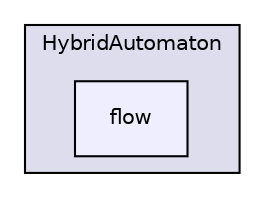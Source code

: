 digraph "/home/travis/build/hypro/hypro/src/hypro/datastructures/HybridAutomaton/flow" {
  compound=true
  node [ fontsize="10", fontname="Helvetica"];
  edge [ labelfontsize="10", labelfontname="Helvetica"];
  subgraph clusterdir_fc0efe5d2249fba2a29c6d003d9b04e9 {
    graph [ bgcolor="#ddddee", pencolor="black", label="HybridAutomaton" fontname="Helvetica", fontsize="10", URL="dir_fc0efe5d2249fba2a29c6d003d9b04e9.html"]
  dir_9089fdb40e74f746acd9799dde4f03e8 [shape=box, label="flow", style="filled", fillcolor="#eeeeff", pencolor="black", URL="dir_9089fdb40e74f746acd9799dde4f03e8.html"];
  }
}

